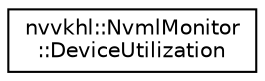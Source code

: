 digraph "Graphical Class Hierarchy"
{
 // LATEX_PDF_SIZE
  edge [fontname="Helvetica",fontsize="10",labelfontname="Helvetica",labelfontsize="10"];
  node [fontname="Helvetica",fontsize="10",shape=record];
  rankdir="LR";
  Node0 [label="nvvkhl::NvmlMonitor\l::DeviceUtilization",height=0.2,width=0.4,color="black", fillcolor="white", style="filled",URL="$structnvvkhl_1_1_nvml_monitor_1_1_device_utilization.html",tooltip=" "];
}
